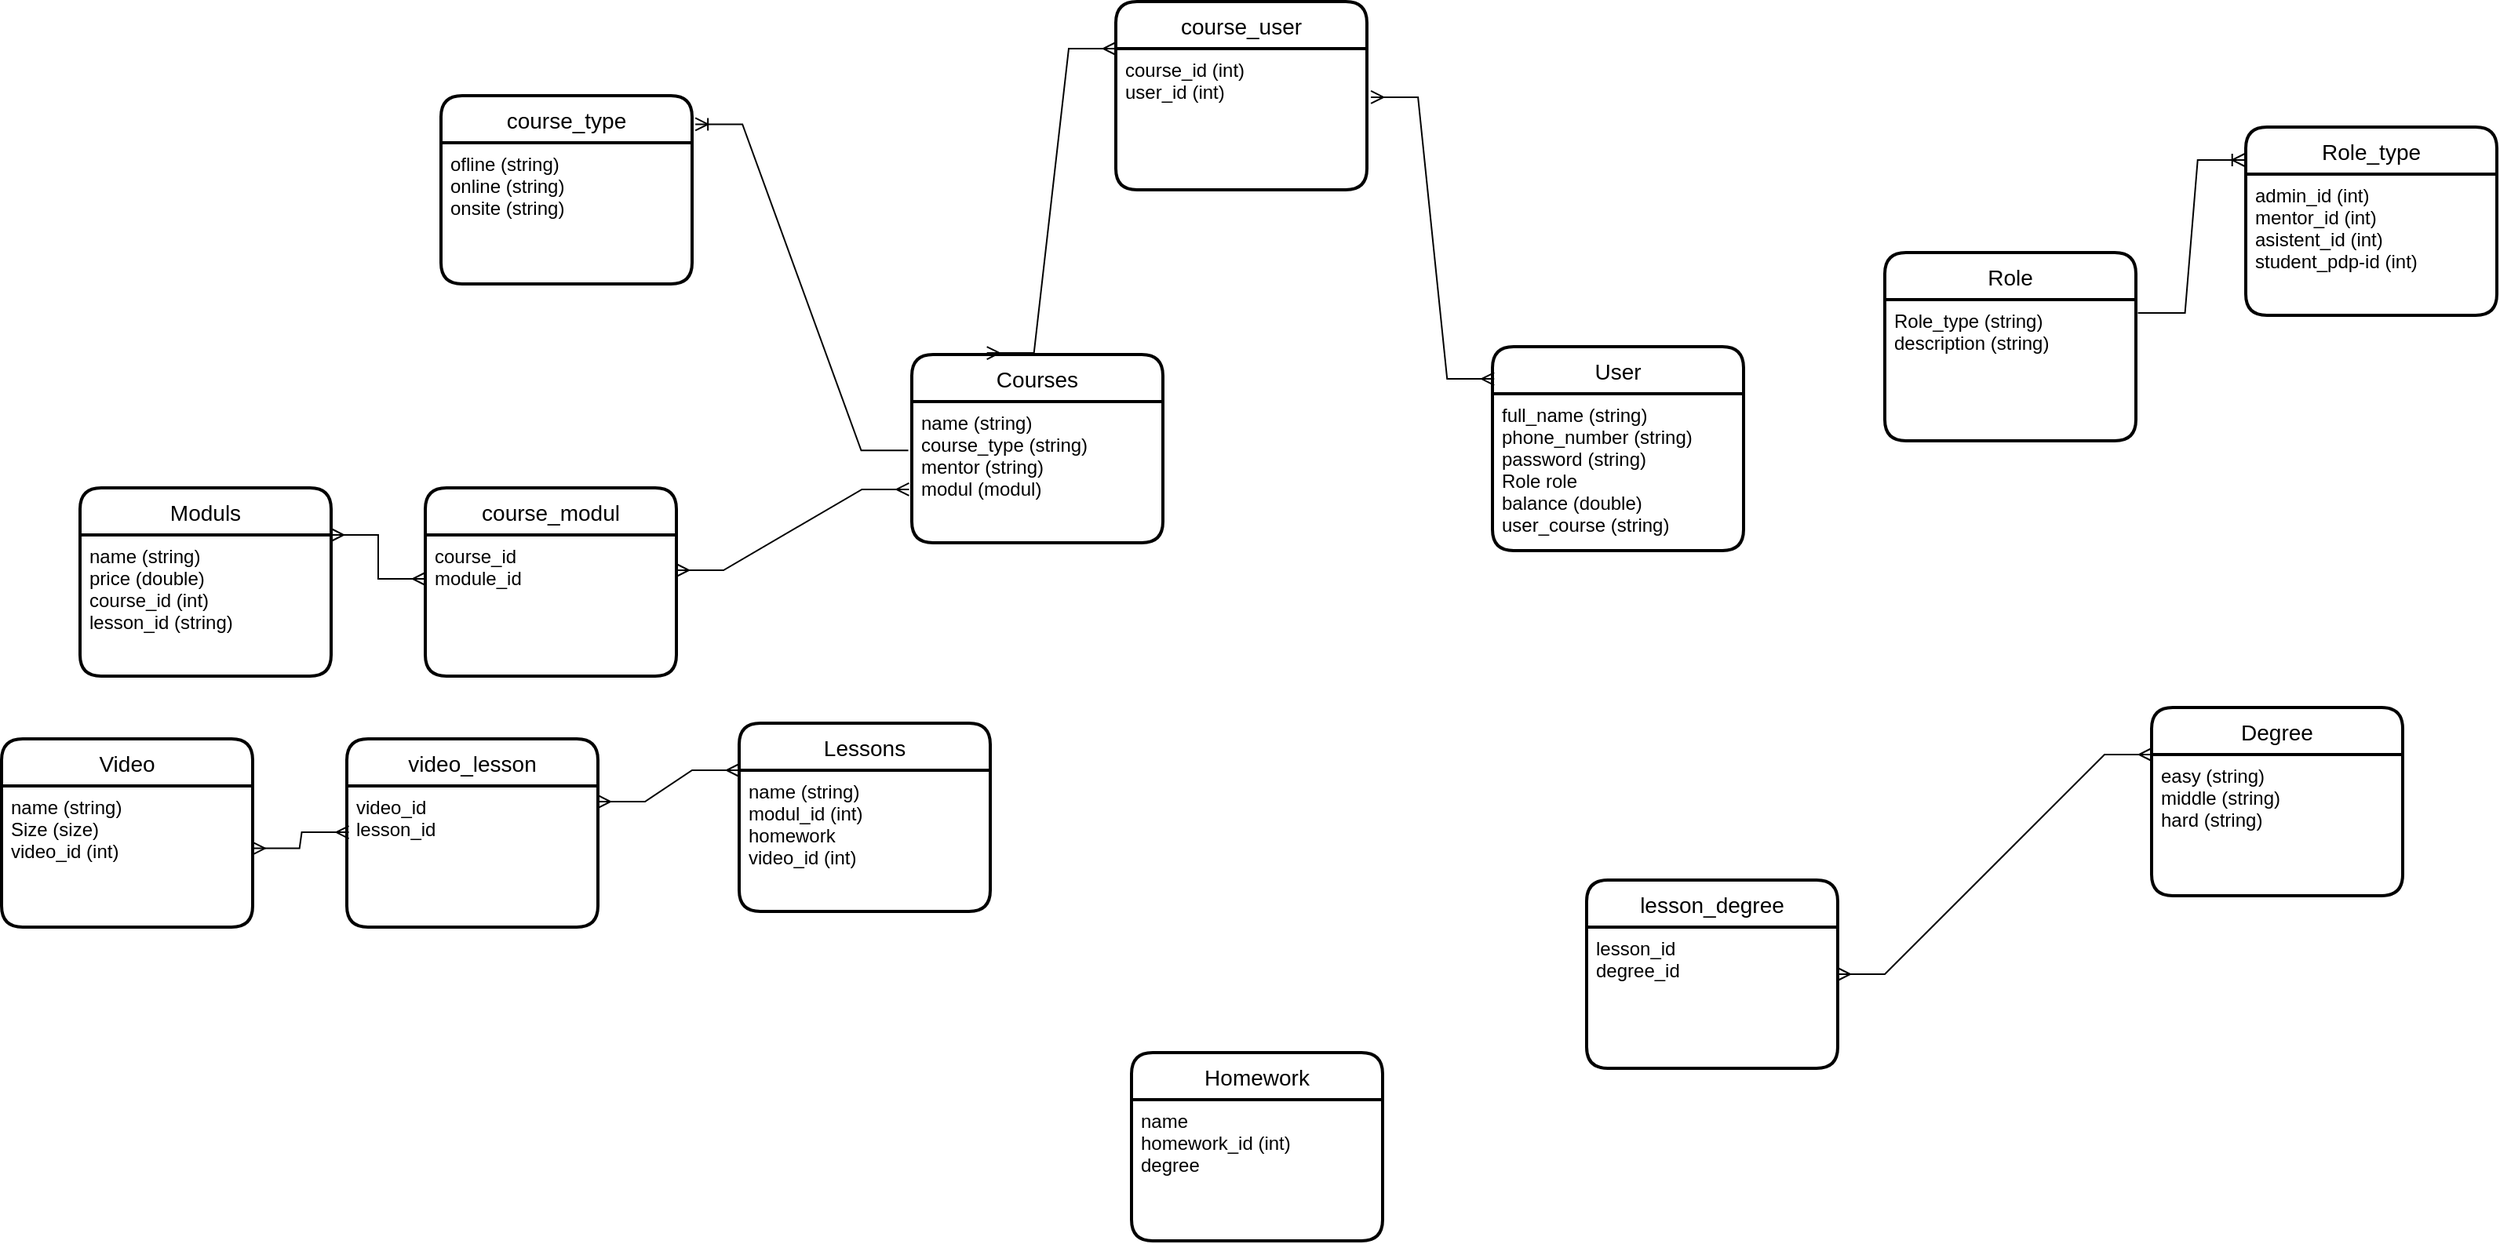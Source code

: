 <mxfile version="16.2.4" type="device" pages="3"><diagram id="zhE6WErr_HaQ0oFG_CVc" name="Page-1"><mxGraphModel dx="1865" dy="555" grid="1" gridSize="10" guides="1" tooltips="1" connect="1" arrows="1" fold="1" page="1" pageScale="1" pageWidth="827" pageHeight="1169" math="0" shadow="0"><root><mxCell id="0"/><mxCell id="1" parent="0"/><mxCell id="CT1gptAj2nmZLT6XW330-1" value="User" style="swimlane;childLayout=stackLayout;horizontal=1;startSize=30;horizontalStack=0;rounded=1;fontSize=14;fontStyle=0;strokeWidth=2;resizeParent=0;resizeLast=1;shadow=0;dashed=0;align=center;" parent="1" vertex="1"><mxGeometry x="450" y="370" width="160" height="130" as="geometry"/></mxCell><mxCell id="CT1gptAj2nmZLT6XW330-2" value="full_name (string) &#10;phone_number (string)&#10;password (string)&#10;Role role&#10;balance (double)&#10;user_course (string)" style="align=left;strokeColor=none;fillColor=none;spacingLeft=4;fontSize=12;verticalAlign=top;resizable=0;rotatable=0;part=1;" parent="CT1gptAj2nmZLT6XW330-1" vertex="1"><mxGeometry y="30" width="160" height="100" as="geometry"/></mxCell><mxCell id="CT1gptAj2nmZLT6XW330-13" value="Role" style="swimlane;childLayout=stackLayout;horizontal=1;startSize=30;horizontalStack=0;rounded=1;fontSize=14;fontStyle=0;strokeWidth=2;resizeParent=0;resizeLast=1;shadow=0;dashed=0;align=center;" parent="1" vertex="1"><mxGeometry x="700" y="310" width="160" height="120" as="geometry"/></mxCell><mxCell id="CT1gptAj2nmZLT6XW330-14" value="Role_type (string)&#10;description (string)" style="align=left;strokeColor=none;fillColor=none;spacingLeft=4;fontSize=12;verticalAlign=top;resizable=0;rotatable=0;part=1;" parent="CT1gptAj2nmZLT6XW330-13" vertex="1"><mxGeometry y="30" width="160" height="90" as="geometry"/></mxCell><mxCell id="CT1gptAj2nmZLT6XW330-15" value="Role_type" style="swimlane;childLayout=stackLayout;horizontal=1;startSize=30;horizontalStack=0;rounded=1;fontSize=14;fontStyle=0;strokeWidth=2;resizeParent=0;resizeLast=1;shadow=0;dashed=0;align=center;" parent="1" vertex="1"><mxGeometry x="930" y="230" width="160" height="120" as="geometry"/></mxCell><mxCell id="CT1gptAj2nmZLT6XW330-16" value="admin_id (int)&#10;mentor_id (int)&#10;asistent_id (int)&#10;student_pdp-id (int)" style="align=left;strokeColor=none;fillColor=none;spacingLeft=4;fontSize=12;verticalAlign=top;resizable=0;rotatable=0;part=1;" parent="CT1gptAj2nmZLT6XW330-15" vertex="1"><mxGeometry y="30" width="160" height="90" as="geometry"/></mxCell><mxCell id="CT1gptAj2nmZLT6XW330-20" value="Courses" style="swimlane;childLayout=stackLayout;horizontal=1;startSize=30;horizontalStack=0;rounded=1;fontSize=14;fontStyle=0;strokeWidth=2;resizeParent=0;resizeLast=1;shadow=0;dashed=0;align=center;" parent="1" vertex="1"><mxGeometry x="80" y="375" width="160" height="120" as="geometry"/></mxCell><mxCell id="CT1gptAj2nmZLT6XW330-21" value="name (string)&#10;course_type (string)&#10;mentor (string)&#10;modul (modul)&#10;" style="align=left;strokeColor=none;fillColor=none;spacingLeft=4;fontSize=12;verticalAlign=top;resizable=0;rotatable=0;part=1;" parent="CT1gptAj2nmZLT6XW330-20" vertex="1"><mxGeometry y="30" width="160" height="90" as="geometry"/></mxCell><mxCell id="CT1gptAj2nmZLT6XW330-22" value="course_type" style="swimlane;childLayout=stackLayout;horizontal=1;startSize=30;horizontalStack=0;rounded=1;fontSize=14;fontStyle=0;strokeWidth=2;resizeParent=0;resizeLast=1;shadow=0;dashed=0;align=center;" parent="1" vertex="1"><mxGeometry x="-220" y="210" width="160" height="120" as="geometry"/></mxCell><mxCell id="CT1gptAj2nmZLT6XW330-23" value="ofline (string)&#10;online (string)&#10;onsite (string)" style="align=left;strokeColor=none;fillColor=none;spacingLeft=4;fontSize=12;verticalAlign=top;resizable=0;rotatable=0;part=1;" parent="CT1gptAj2nmZLT6XW330-22" vertex="1"><mxGeometry y="30" width="160" height="90" as="geometry"/></mxCell><mxCell id="CT1gptAj2nmZLT6XW330-25" value="Moduls" style="swimlane;childLayout=stackLayout;horizontal=1;startSize=30;horizontalStack=0;rounded=1;fontSize=14;fontStyle=0;strokeWidth=2;resizeParent=0;resizeLast=1;shadow=0;dashed=0;align=center;" parent="1" vertex="1"><mxGeometry x="-450" y="460" width="160" height="120" as="geometry"/></mxCell><mxCell id="CT1gptAj2nmZLT6XW330-26" value="name (string)&#10;price (double)&#10;course_id (int)&#10;lesson_id (string)" style="align=left;strokeColor=none;fillColor=none;spacingLeft=4;fontSize=12;verticalAlign=top;resizable=0;rotatable=0;part=1;" parent="CT1gptAj2nmZLT6XW330-25" vertex="1"><mxGeometry y="30" width="160" height="90" as="geometry"/></mxCell><mxCell id="CT1gptAj2nmZLT6XW330-29" value="Lessons" style="swimlane;childLayout=stackLayout;horizontal=1;startSize=30;horizontalStack=0;rounded=1;fontSize=14;fontStyle=0;strokeWidth=2;resizeParent=0;resizeLast=1;shadow=0;dashed=0;align=center;" parent="1" vertex="1"><mxGeometry x="-30" y="610" width="160" height="120" as="geometry"/></mxCell><mxCell id="CT1gptAj2nmZLT6XW330-30" value="name (string)&#10;modul_id (int)&#10;homework&#10;video_id (int)" style="align=left;strokeColor=none;fillColor=none;spacingLeft=4;fontSize=12;verticalAlign=top;resizable=0;rotatable=0;part=1;" parent="CT1gptAj2nmZLT6XW330-29" vertex="1"><mxGeometry y="30" width="160" height="90" as="geometry"/></mxCell><mxCell id="CT1gptAj2nmZLT6XW330-31" value="Degree" style="swimlane;childLayout=stackLayout;horizontal=1;startSize=30;horizontalStack=0;rounded=1;fontSize=14;fontStyle=0;strokeWidth=2;resizeParent=0;resizeLast=1;shadow=0;dashed=0;align=center;" parent="1" vertex="1"><mxGeometry x="870" y="600" width="160" height="120" as="geometry"/></mxCell><mxCell id="CT1gptAj2nmZLT6XW330-32" value="easy (string)&#10;middle (string)&#10;hard (string)" style="align=left;strokeColor=none;fillColor=none;spacingLeft=4;fontSize=12;verticalAlign=top;resizable=0;rotatable=0;part=1;" parent="CT1gptAj2nmZLT6XW330-31" vertex="1"><mxGeometry y="30" width="160" height="90" as="geometry"/></mxCell><mxCell id="CT1gptAj2nmZLT6XW330-34" value="Video" style="swimlane;childLayout=stackLayout;horizontal=1;startSize=30;horizontalStack=0;rounded=1;fontSize=14;fontStyle=0;strokeWidth=2;resizeParent=0;resizeLast=1;shadow=0;dashed=0;align=center;" parent="1" vertex="1"><mxGeometry x="-500" y="620" width="160" height="120" as="geometry"/></mxCell><mxCell id="CT1gptAj2nmZLT6XW330-35" value="name (string)&#10;Size (size)&#10;video_id (int)" style="align=left;strokeColor=none;fillColor=none;spacingLeft=4;fontSize=12;verticalAlign=top;resizable=0;rotatable=0;part=1;" parent="CT1gptAj2nmZLT6XW330-34" vertex="1"><mxGeometry y="30" width="160" height="90" as="geometry"/></mxCell><mxCell id="CT1gptAj2nmZLT6XW330-41" value="" style="edgeStyle=entityRelationEdgeStyle;fontSize=12;html=1;endArrow=ERoneToMany;rounded=0;exitX=1.008;exitY=0.095;exitDx=0;exitDy=0;exitPerimeter=0;entryX=-0.004;entryY=0.175;entryDx=0;entryDy=0;entryPerimeter=0;" parent="1" source="CT1gptAj2nmZLT6XW330-14" target="CT1gptAj2nmZLT6XW330-15" edge="1"><mxGeometry width="100" height="100" relative="1" as="geometry"><mxPoint x="650" y="550" as="sourcePoint"/><mxPoint x="750" y="450" as="targetPoint"/></mxGeometry></mxCell><mxCell id="CT1gptAj2nmZLT6XW330-42" value="" style="edgeStyle=entityRelationEdgeStyle;fontSize=12;html=1;endArrow=ERoneToMany;rounded=0;entryX=1.013;entryY=0.152;entryDx=0;entryDy=0;entryPerimeter=0;exitX=-0.014;exitY=0.346;exitDx=0;exitDy=0;exitPerimeter=0;" parent="1" source="CT1gptAj2nmZLT6XW330-21" target="CT1gptAj2nmZLT6XW330-22" edge="1"><mxGeometry width="100" height="100" relative="1" as="geometry"><mxPoint x="60" y="460" as="sourcePoint"/><mxPoint x="150" y="370" as="targetPoint"/></mxGeometry></mxCell><mxCell id="CT1gptAj2nmZLT6XW330-43" value="" style="edgeStyle=entityRelationEdgeStyle;fontSize=12;html=1;endArrow=ERmany;startArrow=ERmany;rounded=0;entryX=-0.011;entryY=0.622;entryDx=0;entryDy=0;entryPerimeter=0;exitX=1;exitY=0.25;exitDx=0;exitDy=0;" parent="1" source="CT1gptAj2nmZLT6XW330-45" target="CT1gptAj2nmZLT6XW330-21" edge="1"><mxGeometry width="100" height="100" relative="1" as="geometry"><mxPoint x="30" y="540" as="sourcePoint"/><mxPoint x="130" y="440" as="targetPoint"/></mxGeometry></mxCell><mxCell id="CT1gptAj2nmZLT6XW330-44" value="course_modul" style="swimlane;childLayout=stackLayout;horizontal=1;startSize=30;horizontalStack=0;rounded=1;fontSize=14;fontStyle=0;strokeWidth=2;resizeParent=0;resizeLast=1;shadow=0;dashed=0;align=center;" parent="1" vertex="1"><mxGeometry x="-230" y="460" width="160" height="120" as="geometry"/></mxCell><mxCell id="CT1gptAj2nmZLT6XW330-45" value="course_id&#10;module_id" style="align=left;strokeColor=none;fillColor=none;spacingLeft=4;fontSize=12;verticalAlign=top;resizable=0;rotatable=0;part=1;" parent="CT1gptAj2nmZLT6XW330-44" vertex="1"><mxGeometry y="30" width="160" height="90" as="geometry"/></mxCell><mxCell id="CT1gptAj2nmZLT6XW330-49" value="course_user" style="swimlane;childLayout=stackLayout;horizontal=1;startSize=30;horizontalStack=0;rounded=1;fontSize=14;fontStyle=0;strokeWidth=2;resizeParent=0;resizeLast=1;shadow=0;dashed=0;align=center;" parent="1" vertex="1"><mxGeometry x="210" y="150" width="160" height="120" as="geometry"/></mxCell><mxCell id="CT1gptAj2nmZLT6XW330-50" value="course_id (int)&#10;user_id (int)" style="align=left;strokeColor=none;fillColor=none;spacingLeft=4;fontSize=12;verticalAlign=top;resizable=0;rotatable=0;part=1;" parent="CT1gptAj2nmZLT6XW330-49" vertex="1"><mxGeometry y="30" width="160" height="90" as="geometry"/></mxCell><mxCell id="CT1gptAj2nmZLT6XW330-52" value="" style="edgeStyle=entityRelationEdgeStyle;fontSize=12;html=1;endArrow=ERmany;startArrow=ERmany;rounded=0;exitX=0.299;exitY=-0.008;exitDx=0;exitDy=0;exitPerimeter=0;entryX=0;entryY=0;entryDx=0;entryDy=0;" parent="1" source="CT1gptAj2nmZLT6XW330-20" target="CT1gptAj2nmZLT6XW330-50" edge="1"><mxGeometry width="100" height="100" relative="1" as="geometry"><mxPoint x="100" y="360" as="sourcePoint"/><mxPoint x="200" y="260" as="targetPoint"/></mxGeometry></mxCell><mxCell id="CT1gptAj2nmZLT6XW330-53" value="" style="edgeStyle=entityRelationEdgeStyle;fontSize=12;html=1;endArrow=ERmany;startArrow=ERmany;rounded=0;entryX=0.007;entryY=0.158;entryDx=0;entryDy=0;entryPerimeter=0;exitX=1.016;exitY=0.344;exitDx=0;exitDy=0;exitPerimeter=0;" parent="1" source="CT1gptAj2nmZLT6XW330-50" target="CT1gptAj2nmZLT6XW330-1" edge="1"><mxGeometry width="100" height="100" relative="1" as="geometry"><mxPoint x="370" y="270" as="sourcePoint"/><mxPoint x="460" y="170" as="targetPoint"/></mxGeometry></mxCell><mxCell id="CT1gptAj2nmZLT6XW330-54" value="" style="edgeStyle=entityRelationEdgeStyle;fontSize=12;html=1;endArrow=ERmany;startArrow=ERmany;rounded=0;" parent="1" edge="1"><mxGeometry width="100" height="100" relative="1" as="geometry"><mxPoint x="-290" y="490" as="sourcePoint"/><mxPoint x="-230" y="518" as="targetPoint"/></mxGeometry></mxCell><mxCell id="CT1gptAj2nmZLT6XW330-56" value="lesson_degree" style="swimlane;childLayout=stackLayout;horizontal=1;startSize=30;horizontalStack=0;rounded=1;fontSize=14;fontStyle=0;strokeWidth=2;resizeParent=0;resizeLast=1;shadow=0;dashed=0;align=center;" parent="1" vertex="1"><mxGeometry x="510" y="710" width="160" height="120" as="geometry"/></mxCell><mxCell id="CT1gptAj2nmZLT6XW330-57" value="lesson_id&#10;degree_id" style="align=left;strokeColor=none;fillColor=none;spacingLeft=4;fontSize=12;verticalAlign=top;resizable=0;rotatable=0;part=1;" parent="CT1gptAj2nmZLT6XW330-56" vertex="1"><mxGeometry y="30" width="160" height="90" as="geometry"/></mxCell><mxCell id="CT1gptAj2nmZLT6XW330-59" value="" style="edgeStyle=entityRelationEdgeStyle;fontSize=12;html=1;endArrow=ERmany;startArrow=ERmany;rounded=0;entryX=0;entryY=0.25;entryDx=0;entryDy=0;" parent="1" source="CT1gptAj2nmZLT6XW330-56" target="CT1gptAj2nmZLT6XW330-31" edge="1"><mxGeometry width="100" height="100" relative="1" as="geometry"><mxPoint x="270" y="660" as="sourcePoint"/><mxPoint x="370" y="560" as="targetPoint"/></mxGeometry></mxCell><mxCell id="CT1gptAj2nmZLT6XW330-65" value="video_lesson" style="swimlane;childLayout=stackLayout;horizontal=1;startSize=30;horizontalStack=0;rounded=1;fontSize=14;fontStyle=0;strokeWidth=2;resizeParent=0;resizeLast=1;shadow=0;dashed=0;align=center;" parent="1" vertex="1"><mxGeometry x="-280" y="620" width="160" height="120" as="geometry"/></mxCell><mxCell id="CT1gptAj2nmZLT6XW330-66" value="video_id&#10;lesson_id" style="align=left;strokeColor=none;fillColor=none;spacingLeft=4;fontSize=12;verticalAlign=top;resizable=0;rotatable=0;part=1;" parent="CT1gptAj2nmZLT6XW330-65" vertex="1"><mxGeometry y="30" width="160" height="90" as="geometry"/></mxCell><mxCell id="CT1gptAj2nmZLT6XW330-69" value="" style="edgeStyle=entityRelationEdgeStyle;fontSize=12;html=1;endArrow=ERmany;startArrow=ERmany;rounded=0;entryX=0;entryY=0;entryDx=0;entryDy=0;" parent="1" target="CT1gptAj2nmZLT6XW330-30" edge="1"><mxGeometry width="100" height="100" relative="1" as="geometry"><mxPoint x="-120" y="660" as="sourcePoint"/><mxPoint x="-20" y="560" as="targetPoint"/></mxGeometry></mxCell><mxCell id="CT1gptAj2nmZLT6XW330-70" value="" style="edgeStyle=entityRelationEdgeStyle;fontSize=12;html=1;endArrow=ERmany;startArrow=ERmany;rounded=0;exitX=0.999;exitY=0.442;exitDx=0;exitDy=0;exitPerimeter=0;entryX=0.008;entryY=0.328;entryDx=0;entryDy=0;entryPerimeter=0;" parent="1" source="CT1gptAj2nmZLT6XW330-35" target="CT1gptAj2nmZLT6XW330-66" edge="1"><mxGeometry width="100" height="100" relative="1" as="geometry"><mxPoint x="-190" y="670" as="sourcePoint"/><mxPoint x="-90" y="570" as="targetPoint"/></mxGeometry></mxCell><mxCell id="l3-Q6jCjcRMCFtlFEHiz-1" value="Homework" style="swimlane;childLayout=stackLayout;horizontal=1;startSize=30;horizontalStack=0;rounded=1;fontSize=14;fontStyle=0;strokeWidth=2;resizeParent=0;resizeLast=1;shadow=0;dashed=0;align=center;" parent="1" vertex="1"><mxGeometry x="220" y="820" width="160" height="120" as="geometry"/></mxCell><mxCell id="l3-Q6jCjcRMCFtlFEHiz-2" value="name&#10;homework_id (int)&#10;degree " style="align=left;strokeColor=none;fillColor=none;spacingLeft=4;fontSize=12;verticalAlign=top;resizable=0;rotatable=0;part=1;" parent="l3-Q6jCjcRMCFtlFEHiz-1" vertex="1"><mxGeometry y="30" width="160" height="90" as="geometry"/></mxCell></root></mxGraphModel></diagram><diagram id="osrJEvqmhg3tR2Ix7Fij" name="Page-2"><mxGraphModel dx="1038" dy="555" grid="1" gridSize="10" guides="1" tooltips="1" connect="1" arrows="1" fold="1" page="1" pageScale="1" pageWidth="827" pageHeight="1169" math="0" shadow="0"><root><mxCell id="OoT2AIZaY-DeJII1bc21-0"/><mxCell id="OoT2AIZaY-DeJII1bc21-1" parent="OoT2AIZaY-DeJII1bc21-0"/><mxCell id="OoT2AIZaY-DeJII1bc21-2" value="Courses" style="swimlane;childLayout=stackLayout;horizontal=1;startSize=30;horizontalStack=0;rounded=1;fontSize=14;fontStyle=0;strokeWidth=2;resizeParent=0;resizeLast=1;shadow=0;dashed=0;align=center;" parent="OoT2AIZaY-DeJII1bc21-1" vertex="1"><mxGeometry x="490" y="380" width="160" height="120" as="geometry"/></mxCell><mxCell id="OoT2AIZaY-DeJII1bc21-3" value="name&#10;mentori&#10;price&#10;student" style="align=left;strokeColor=none;fillColor=none;spacingLeft=4;fontSize=12;verticalAlign=top;resizable=0;rotatable=0;part=1;" parent="OoT2AIZaY-DeJII1bc21-2" vertex="1"><mxGeometry y="30" width="160" height="90" as="geometry"/></mxCell><mxCell id="OoT2AIZaY-DeJII1bc21-5" value="students" style="swimlane;childLayout=stackLayout;horizontal=1;startSize=30;horizontalStack=0;rounded=1;fontSize=14;fontStyle=0;strokeWidth=2;resizeParent=0;resizeLast=1;shadow=0;dashed=0;align=center;" parent="OoT2AIZaY-DeJII1bc21-1" vertex="1"><mxGeometry x="130" y="380" width="160" height="120" as="geometry"/></mxCell><mxCell id="OoT2AIZaY-DeJII1bc21-6" value="name&#10;courses&#10;balance" style="align=left;strokeColor=none;fillColor=none;spacingLeft=4;fontSize=12;verticalAlign=top;resizable=0;rotatable=0;part=1;" parent="OoT2AIZaY-DeJII1bc21-5" vertex="1"><mxGeometry y="30" width="160" height="90" as="geometry"/></mxCell><mxCell id="OoT2AIZaY-DeJII1bc21-9" style="edgeStyle=orthogonalEdgeStyle;rounded=0;orthogonalLoop=1;jettySize=auto;html=1;exitX=0.5;exitY=1;exitDx=0;exitDy=0;entryX=0.439;entryY=0;entryDx=0;entryDy=0;entryPerimeter=0;" parent="OoT2AIZaY-DeJII1bc21-1" source="OoT2AIZaY-DeJII1bc21-7" target="OoT2AIZaY-DeJII1bc21-2" edge="1"><mxGeometry relative="1" as="geometry"/></mxCell><mxCell id="OoT2AIZaY-DeJII1bc21-7" value="Mentors   " style="swimlane;childLayout=stackLayout;horizontal=1;startSize=30;horizontalStack=0;rounded=1;fontSize=14;fontStyle=0;strokeWidth=2;resizeParent=0;resizeLast=1;shadow=0;dashed=0;align=center;" parent="OoT2AIZaY-DeJII1bc21-1" vertex="1"><mxGeometry x="460" y="100" width="160" height="120" as="geometry"/></mxCell><mxCell id="OoT2AIZaY-DeJII1bc21-8" value="name&#10;courses&#10;balance" style="align=left;strokeColor=none;fillColor=none;spacingLeft=4;fontSize=12;verticalAlign=top;resizable=0;rotatable=0;part=1;" parent="OoT2AIZaY-DeJII1bc21-7" vertex="1"><mxGeometry y="30" width="160" height="90" as="geometry"/></mxCell><mxCell id="OoT2AIZaY-DeJII1bc21-10" style="edgeStyle=orthogonalEdgeStyle;rounded=0;orthogonalLoop=1;jettySize=auto;html=1;exitX=1;exitY=0.5;exitDx=0;exitDy=0;entryX=0;entryY=0.5;entryDx=0;entryDy=0;" parent="OoT2AIZaY-DeJII1bc21-1" source="OoT2AIZaY-DeJII1bc21-6" target="OoT2AIZaY-DeJII1bc21-3" edge="1"><mxGeometry relative="1" as="geometry"/></mxCell><mxCell id="OoT2AIZaY-DeJII1bc21-11" value="certificates" style="swimlane;childLayout=stackLayout;horizontal=1;startSize=30;horizontalStack=0;rounded=1;fontSize=14;fontStyle=0;strokeWidth=2;resizeParent=0;resizeLast=1;shadow=0;dashed=0;align=center;" parent="OoT2AIZaY-DeJII1bc21-1" vertex="1"><mxGeometry x="140" y="740" width="160" height="120" as="geometry"/></mxCell><mxCell id="OoT2AIZaY-DeJII1bc21-12" value="serial number&#10;type&#10;students&#10;course" style="align=left;strokeColor=none;fillColor=none;spacingLeft=4;fontSize=12;verticalAlign=top;resizable=0;rotatable=0;part=1;" parent="OoT2AIZaY-DeJII1bc21-11" vertex="1"><mxGeometry y="30" width="160" height="90" as="geometry"/></mxCell><mxCell id="OoT2AIZaY-DeJII1bc21-13" style="edgeStyle=orthogonalEdgeStyle;rounded=0;orthogonalLoop=1;jettySize=auto;html=1;exitX=0.5;exitY=1;exitDx=0;exitDy=0;entryX=0.5;entryY=0;entryDx=0;entryDy=0;" parent="OoT2AIZaY-DeJII1bc21-1" source="OoT2AIZaY-DeJII1bc21-6" target="OoT2AIZaY-DeJII1bc21-11" edge="1"><mxGeometry relative="1" as="geometry"/></mxCell><mxCell id="OoT2AIZaY-DeJII1bc21-15" value="" style="edgeStyle=orthogonalEdgeStyle;rounded=0;orthogonalLoop=1;jettySize=auto;html=1;" parent="OoT2AIZaY-DeJII1bc21-1" source="OoT2AIZaY-DeJII1bc21-14" target="OoT2AIZaY-DeJII1bc21-3" edge="1"><mxGeometry relative="1" as="geometry"/></mxCell><mxCell id="OoT2AIZaY-DeJII1bc21-14" value="Student&#10;enrolls and studies &#10;course" style="text;strokeColor=none;fillColor=none;spacingLeft=4;spacingRight=4;overflow=hidden;rotatable=0;points=[[0,0.5],[1,0.5]];portConstraint=eastwest;fontSize=12;" parent="OoT2AIZaY-DeJII1bc21-1" vertex="1"><mxGeometry x="320" y="385" width="130" height="100" as="geometry"/></mxCell><mxCell id="OoT2AIZaY-DeJII1bc21-17" value="student gets&#10; certificate" style="text;strokeColor=none;fillColor=none;spacingLeft=4;spacingRight=4;overflow=hidden;rotatable=0;points=[[0,0.5],[1,0.5]];portConstraint=eastwest;fontSize=12;" parent="OoT2AIZaY-DeJII1bc21-1" vertex="1"><mxGeometry x="210" y="540" width="230" height="90" as="geometry"/></mxCell><mxCell id="OoT2AIZaY-DeJII1bc21-18" value="Mentor creates&#10;   and &#10;uploads&#10;courses" style="text;strokeColor=none;fillColor=none;spacingLeft=4;spacingRight=4;overflow=hidden;rotatable=0;points=[[0,0.5],[1,0.5]];portConstraint=eastwest;fontSize=12;" parent="OoT2AIZaY-DeJII1bc21-1" vertex="1"><mxGeometry x="550" y="250" width="90" height="120" as="geometry"/></mxCell></root></mxGraphModel></diagram><diagram id="0nFajAvLNwhSKKDF-KN5" name="Page-3"><mxGraphModel dx="2125" dy="694" grid="1" gridSize="10" guides="1" tooltips="1" connect="1" arrows="1" fold="1" page="1" pageScale="1" pageWidth="827" pageHeight="1169" math="0" shadow="0"><root><mxCell id="Vj4P6rN6Iu1CC8l01VVG-0"/><mxCell id="Vj4P6rN6Iu1CC8l01VVG-1" parent="Vj4P6rN6Iu1CC8l01VVG-0"/><mxCell id="q7XUAe5RcIDNQlFWQM69-0" value="Courses" style="swimlane;childLayout=stackLayout;horizontal=1;startSize=30;horizontalStack=0;rounded=1;fontSize=14;fontStyle=0;strokeWidth=2;resizeParent=0;resizeLast=1;shadow=0;dashed=0;align=center;" parent="Vj4P6rN6Iu1CC8l01VVG-1" vertex="1"><mxGeometry x="470" y="550" width="160" height="120" as="geometry"/></mxCell><mxCell id="q7XUAe5RcIDNQlFWQM69-1" value="id (int)&#10;name (string)&#10;price (double)&#10;" style="align=left;strokeColor=none;fillColor=none;spacingLeft=4;fontSize=12;verticalAlign=top;resizable=0;rotatable=0;part=1;" parent="q7XUAe5RcIDNQlFWQM69-0" vertex="1"><mxGeometry y="30" width="160" height="90" as="geometry"/></mxCell><mxCell id="q7XUAe5RcIDNQlFWQM69-2" value="students" style="swimlane;childLayout=stackLayout;horizontal=1;startSize=30;horizontalStack=0;rounded=1;fontSize=14;fontStyle=0;strokeWidth=2;resizeParent=0;resizeLast=1;shadow=0;dashed=0;align=center;" parent="Vj4P6rN6Iu1CC8l01VVG-1" vertex="1"><mxGeometry x="-20" y="380" width="160" height="120" as="geometry"/></mxCell><mxCell id="q7XUAe5RcIDNQlFWQM69-3" value="id (int)&#10;name (string)&#10;balance (double)&#10;point (int)&#10;" style="align=left;strokeColor=none;fillColor=none;spacingLeft=4;fontSize=12;verticalAlign=top;resizable=0;rotatable=0;part=1;" parent="q7XUAe5RcIDNQlFWQM69-2" vertex="1"><mxGeometry y="30" width="160" height="90" as="geometry"/></mxCell><mxCell id="q7XUAe5RcIDNQlFWQM69-7" value="certificates" style="swimlane;childLayout=stackLayout;horizontal=1;startSize=30;horizontalStack=0;rounded=1;fontSize=14;fontStyle=0;strokeWidth=2;resizeParent=0;resizeLast=1;shadow=0;dashed=0;align=center;" parent="Vj4P6rN6Iu1CC8l01VVG-1" vertex="1"><mxGeometry x="-30" y="585" width="160" height="120" as="geometry"/></mxCell><mxCell id="q7XUAe5RcIDNQlFWQM69-8" value="id (int)&#10;serial number (int)&#10;type (string)&#10;student_id (int)&#10;course_id (int)" style="align=left;strokeColor=none;fillColor=none;spacingLeft=4;fontSize=12;verticalAlign=top;resizable=0;rotatable=0;part=1;" parent="q7XUAe5RcIDNQlFWQM69-7" vertex="1"><mxGeometry y="30" width="160" height="90" as="geometry"/></mxCell><mxCell id="L86_r1zFF__aXqAyu1ww-0" value="Mentors   " style="swimlane;childLayout=stackLayout;horizontal=1;startSize=30;horizontalStack=0;rounded=1;fontSize=14;fontStyle=0;strokeWidth=2;resizeParent=0;resizeLast=1;shadow=0;dashed=0;align=center;" parent="Vj4P6rN6Iu1CC8l01VVG-1" vertex="1"><mxGeometry x="440" y="130" width="160" height="120" as="geometry"/></mxCell><mxCell id="L86_r1zFF__aXqAyu1ww-1" value="id (int)&#10;full_name (string)&#10;balance (double)" style="align=left;strokeColor=none;fillColor=none;spacingLeft=4;fontSize=12;verticalAlign=top;resizable=0;rotatable=0;part=1;" parent="L86_r1zFF__aXqAyu1ww-0" vertex="1"><mxGeometry y="30" width="160" height="90" as="geometry"/></mxCell><mxCell id="djohmot0lF4K94jrLaCt-0" value="Modules" style="swimlane;childLayout=stackLayout;horizontal=1;startSize=30;horizontalStack=0;rounded=1;fontSize=14;fontStyle=0;strokeWidth=2;resizeParent=0;resizeLast=1;shadow=0;dashed=0;align=center;" vertex="1" parent="Vj4P6rN6Iu1CC8l01VVG-1"><mxGeometry x="740" y="370" width="160" height="120" as="geometry"/></mxCell><mxCell id="djohmot0lF4K94jrLaCt-1" value="id (int)&#10;name (string)&#10;course_id (int)" style="align=left;strokeColor=none;fillColor=none;spacingLeft=4;fontSize=12;verticalAlign=top;resizable=0;rotatable=0;part=1;" vertex="1" parent="djohmot0lF4K94jrLaCt-0"><mxGeometry y="30" width="160" height="90" as="geometry"/></mxCell><mxCell id="djohmot0lF4K94jrLaCt-2" value="Lessons" style="swimlane;childLayout=stackLayout;horizontal=1;startSize=30;horizontalStack=0;rounded=1;fontSize=14;fontStyle=0;strokeWidth=2;resizeParent=0;resizeLast=1;shadow=0;dashed=0;align=center;" vertex="1" parent="Vj4P6rN6Iu1CC8l01VVG-1"><mxGeometry x="1020" y="360" width="160" height="120" as="geometry"/></mxCell><mxCell id="djohmot0lF4K94jrLaCt-3" value="id (int)&#10;name (string)&#10;modul_id (int)" style="align=left;strokeColor=none;fillColor=none;spacingLeft=4;fontSize=12;verticalAlign=top;resizable=0;rotatable=0;part=1;" vertex="1" parent="djohmot0lF4K94jrLaCt-2"><mxGeometry y="30" width="160" height="90" as="geometry"/></mxCell><mxCell id="PhLR9QDzEpXQUrRSTKO3-0" value="mentors_courses" style="swimlane;childLayout=stackLayout;horizontal=1;startSize=30;horizontalStack=0;rounded=1;fontSize=14;fontStyle=0;strokeWidth=2;resizeParent=0;resizeLast=1;shadow=0;dashed=0;align=center;" vertex="1" parent="Vj4P6rN6Iu1CC8l01VVG-1"><mxGeometry x="690" y="190" width="160" height="120" as="geometry"/></mxCell><mxCell id="PhLR9QDzEpXQUrRSTKO3-1" value="mentor_id (int)&#10;course_id (int)" style="align=left;strokeColor=none;fillColor=none;spacingLeft=4;fontSize=12;verticalAlign=top;resizable=0;rotatable=0;part=1;" vertex="1" parent="PhLR9QDzEpXQUrRSTKO3-0"><mxGeometry y="30" width="160" height="90" as="geometry"/></mxCell><mxCell id="PhLR9QDzEpXQUrRSTKO3-6" value="" style="edgeStyle=entityRelationEdgeStyle;fontSize=12;html=1;endArrow=ERoneToMany;rounded=0;exitX=1.01;exitY=0.146;exitDx=0;exitDy=0;exitPerimeter=0;entryX=0;entryY=0.611;entryDx=0;entryDy=0;entryPerimeter=0;" edge="1" parent="Vj4P6rN6Iu1CC8l01VVG-1" source="q7XUAe5RcIDNQlFWQM69-1" target="djohmot0lF4K94jrLaCt-1"><mxGeometry width="100" height="100" relative="1" as="geometry"><mxPoint x="570" y="470" as="sourcePoint"/><mxPoint x="710" y="380" as="targetPoint"/></mxGeometry></mxCell><mxCell id="PhLR9QDzEpXQUrRSTKO3-7" value="" style="edgeStyle=entityRelationEdgeStyle;fontSize=12;html=1;endArrow=ERoneToMany;rounded=0;exitX=1.019;exitY=0.111;exitDx=0;exitDy=0;exitPerimeter=0;entryX=0;entryY=0.5;entryDx=0;entryDy=0;" edge="1" parent="Vj4P6rN6Iu1CC8l01VVG-1" source="djohmot0lF4K94jrLaCt-1" target="djohmot0lF4K94jrLaCt-3"><mxGeometry width="100" height="100" relative="1" as="geometry"><mxPoint x="910" y="520" as="sourcePoint"/><mxPoint x="1010" y="420" as="targetPoint"/></mxGeometry></mxCell><mxCell id="PhLR9QDzEpXQUrRSTKO3-8" value="course_student_&#10;enrollment" style="swimlane;childLayout=stackLayout;horizontal=1;startSize=30;horizontalStack=0;rounded=1;fontSize=14;fontStyle=0;strokeWidth=2;resizeParent=0;resizeLast=1;shadow=0;dashed=0;align=center;" vertex="1" parent="Vj4P6rN6Iu1CC8l01VVG-1"><mxGeometry x="220" y="240" width="160" height="120" as="geometry"/></mxCell><mxCell id="PhLR9QDzEpXQUrRSTKO3-9" value="course_id (int)&#10;student_id (int)" style="align=left;strokeColor=none;fillColor=none;spacingLeft=4;fontSize=12;verticalAlign=top;resizable=0;rotatable=0;part=1;" vertex="1" parent="PhLR9QDzEpXQUrRSTKO3-8"><mxGeometry y="30" width="160" height="90" as="geometry"/></mxCell><mxCell id="PhLR9QDzEpXQUrRSTKO3-15" value="" style="edgeStyle=entityRelationEdgeStyle;fontSize=12;html=1;endArrow=ERmany;startArrow=ERmany;rounded=0;entryX=-0.005;entryY=0.331;entryDx=0;entryDy=0;entryPerimeter=0;" edge="1" parent="Vj4P6rN6Iu1CC8l01VVG-1" target="PhLR9QDzEpXQUrRSTKO3-9"><mxGeometry width="100" height="100" relative="1" as="geometry"><mxPoint x="140" y="420" as="sourcePoint"/><mxPoint x="240" y="320" as="targetPoint"/></mxGeometry></mxCell><mxCell id="PhLR9QDzEpXQUrRSTKO3-17" value="" style="edgeStyle=entityRelationEdgeStyle;fontSize=12;html=1;endArrow=ERmany;startArrow=ERmany;rounded=0;entryX=-0.022;entryY=0.109;entryDx=0;entryDy=0;entryPerimeter=0;exitX=1.019;exitY=0.134;exitDx=0;exitDy=0;exitPerimeter=0;" edge="1" parent="Vj4P6rN6Iu1CC8l01VVG-1" source="PhLR9QDzEpXQUrRSTKO3-9" target="q7XUAe5RcIDNQlFWQM69-1"><mxGeometry width="100" height="100" relative="1" as="geometry"><mxPoint x="260" y="500" as="sourcePoint"/><mxPoint x="360" y="400" as="targetPoint"/></mxGeometry></mxCell><mxCell id="PhLR9QDzEpXQUrRSTKO3-18" value="" style="edgeStyle=entityRelationEdgeStyle;fontSize=12;html=1;endArrow=ERmany;startArrow=ERmany;rounded=0;exitX=-0.015;exitY=0.131;exitDx=0;exitDy=0;exitPerimeter=0;entryX=1.01;entryY=0.112;entryDx=0;entryDy=0;entryPerimeter=0;" edge="1" parent="Vj4P6rN6Iu1CC8l01VVG-1" source="PhLR9QDzEpXQUrRSTKO3-1" target="L86_r1zFF__aXqAyu1ww-1"><mxGeometry width="100" height="100" relative="1" as="geometry"><mxPoint x="420" y="360" as="sourcePoint"/><mxPoint x="520" y="260" as="targetPoint"/></mxGeometry></mxCell><mxCell id="PhLR9QDzEpXQUrRSTKO3-19" value="" style="edgeStyle=entityRelationEdgeStyle;fontSize=12;html=1;endArrow=ERmany;startArrow=ERmany;rounded=0;entryX=0;entryY=0.25;entryDx=0;entryDy=0;exitX=1;exitY=0.111;exitDx=0;exitDy=0;exitPerimeter=0;" edge="1" parent="Vj4P6rN6Iu1CC8l01VVG-1" source="q7XUAe5RcIDNQlFWQM69-1" target="PhLR9QDzEpXQUrRSTKO3-1"><mxGeometry width="100" height="100" relative="1" as="geometry"><mxPoint x="420" y="400" as="sourcePoint"/><mxPoint x="520" y="300" as="targetPoint"/></mxGeometry></mxCell><mxCell id="PhLR9QDzEpXQUrRSTKO3-20" value="progresses" style="swimlane;childLayout=stackLayout;horizontal=1;startSize=30;horizontalStack=0;rounded=1;fontSize=14;fontStyle=0;strokeWidth=2;resizeParent=0;resizeLast=1;shadow=0;dashed=0;align=center;" vertex="1" parent="Vj4P6rN6Iu1CC8l01VVG-1"><mxGeometry x="210" y="410" width="160" height="120" as="geometry"/></mxCell><mxCell id="PhLR9QDzEpXQUrRSTKO3-21" value="id ( int)&#10;student_id (int)&#10;course_id (int)&#10;percentage (float)&#10;" style="align=left;strokeColor=none;fillColor=none;spacingLeft=4;fontSize=12;verticalAlign=top;resizable=0;rotatable=0;part=1;" vertex="1" parent="PhLR9QDzEpXQUrRSTKO3-20"><mxGeometry y="30" width="160" height="90" as="geometry"/></mxCell><mxCell id="PhLR9QDzEpXQUrRSTKO3-22" value="" style="edgeStyle=elbowEdgeStyle;fontSize=12;html=1;endArrow=ERoneToMany;rounded=0;exitX=-0.012;exitY=0.129;exitDx=0;exitDy=0;exitPerimeter=0;entryX=-0.001;entryY=0.618;entryDx=0;entryDy=0;entryPerimeter=0;" edge="1" parent="Vj4P6rN6Iu1CC8l01VVG-1" source="q7XUAe5RcIDNQlFWQM69-3" target="q7XUAe5RcIDNQlFWQM69-8"><mxGeometry width="100" height="100" relative="1" as="geometry"><mxPoint x="150" y="610" as="sourcePoint"/><mxPoint x="250" y="510" as="targetPoint"/><Array as="points"><mxPoint x="-60" y="550"/><mxPoint x="-50" y="530"/></Array></mxGeometry></mxCell><mxCell id="PhLR9QDzEpXQUrRSTKO3-23" value="" style="edgeStyle=entityRelationEdgeStyle;fontSize=12;html=1;endArrow=ERoneToMany;rounded=0;entryX=1;entryY=0.75;entryDx=0;entryDy=0;exitX=-0.004;exitY=0.16;exitDx=0;exitDy=0;exitPerimeter=0;" edge="1" parent="Vj4P6rN6Iu1CC8l01VVG-1" source="q7XUAe5RcIDNQlFWQM69-1" target="q7XUAe5RcIDNQlFWQM69-8"><mxGeometry width="100" height="100" relative="1" as="geometry"><mxPoint x="220" y="580" as="sourcePoint"/><mxPoint x="320" y="480" as="targetPoint"/></mxGeometry></mxCell><mxCell id="PhLR9QDzEpXQUrRSTKO3-24" value="" style="edgeStyle=entityRelationEdgeStyle;fontSize=12;html=1;endArrow=ERmany;startArrow=ERmany;rounded=0;entryX=-0.004;entryY=0.319;entryDx=0;entryDy=0;entryPerimeter=0;" edge="1" parent="Vj4P6rN6Iu1CC8l01VVG-1" target="PhLR9QDzEpXQUrRSTKO3-21"><mxGeometry width="100" height="100" relative="1" as="geometry"><mxPoint x="140" y="420" as="sourcePoint"/><mxPoint x="350" y="540" as="targetPoint"/></mxGeometry></mxCell><mxCell id="PhLR9QDzEpXQUrRSTKO3-25" value="" style="edgeStyle=entityRelationEdgeStyle;fontSize=12;html=1;endArrow=ERmany;startArrow=ERmany;rounded=0;exitX=1.008;exitY=0.444;exitDx=0;exitDy=0;exitPerimeter=0;entryX=0;entryY=0.104;entryDx=0;entryDy=0;entryPerimeter=0;" edge="1" parent="Vj4P6rN6Iu1CC8l01VVG-1" source="PhLR9QDzEpXQUrRSTKO3-21" target="q7XUAe5RcIDNQlFWQM69-1"><mxGeometry width="100" height="100" relative="1" as="geometry"><mxPoint x="360" y="620" as="sourcePoint"/><mxPoint x="460" y="520" as="targetPoint"/></mxGeometry></mxCell></root></mxGraphModel></diagram></mxfile>